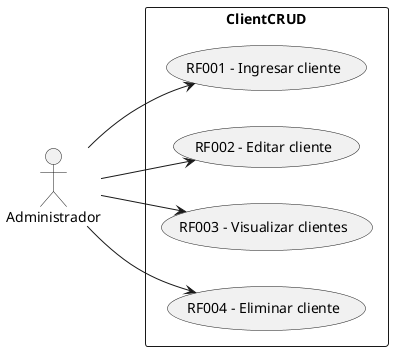 @startuml 
left to right direction

actor Administrador as A

rectangle ClientCRUD{
    usecase "RF001 - Ingresar cliente" as RF001
    usecase "RF002 - Editar cliente" as RF002
    usecase "RF003 - Visualizar clientes" as RF003
    usecase "RF004 - Eliminar cliente" as RF004
}

A --> RF001
A --> RF002
A --> RF003
A --> RF004

@enduml
